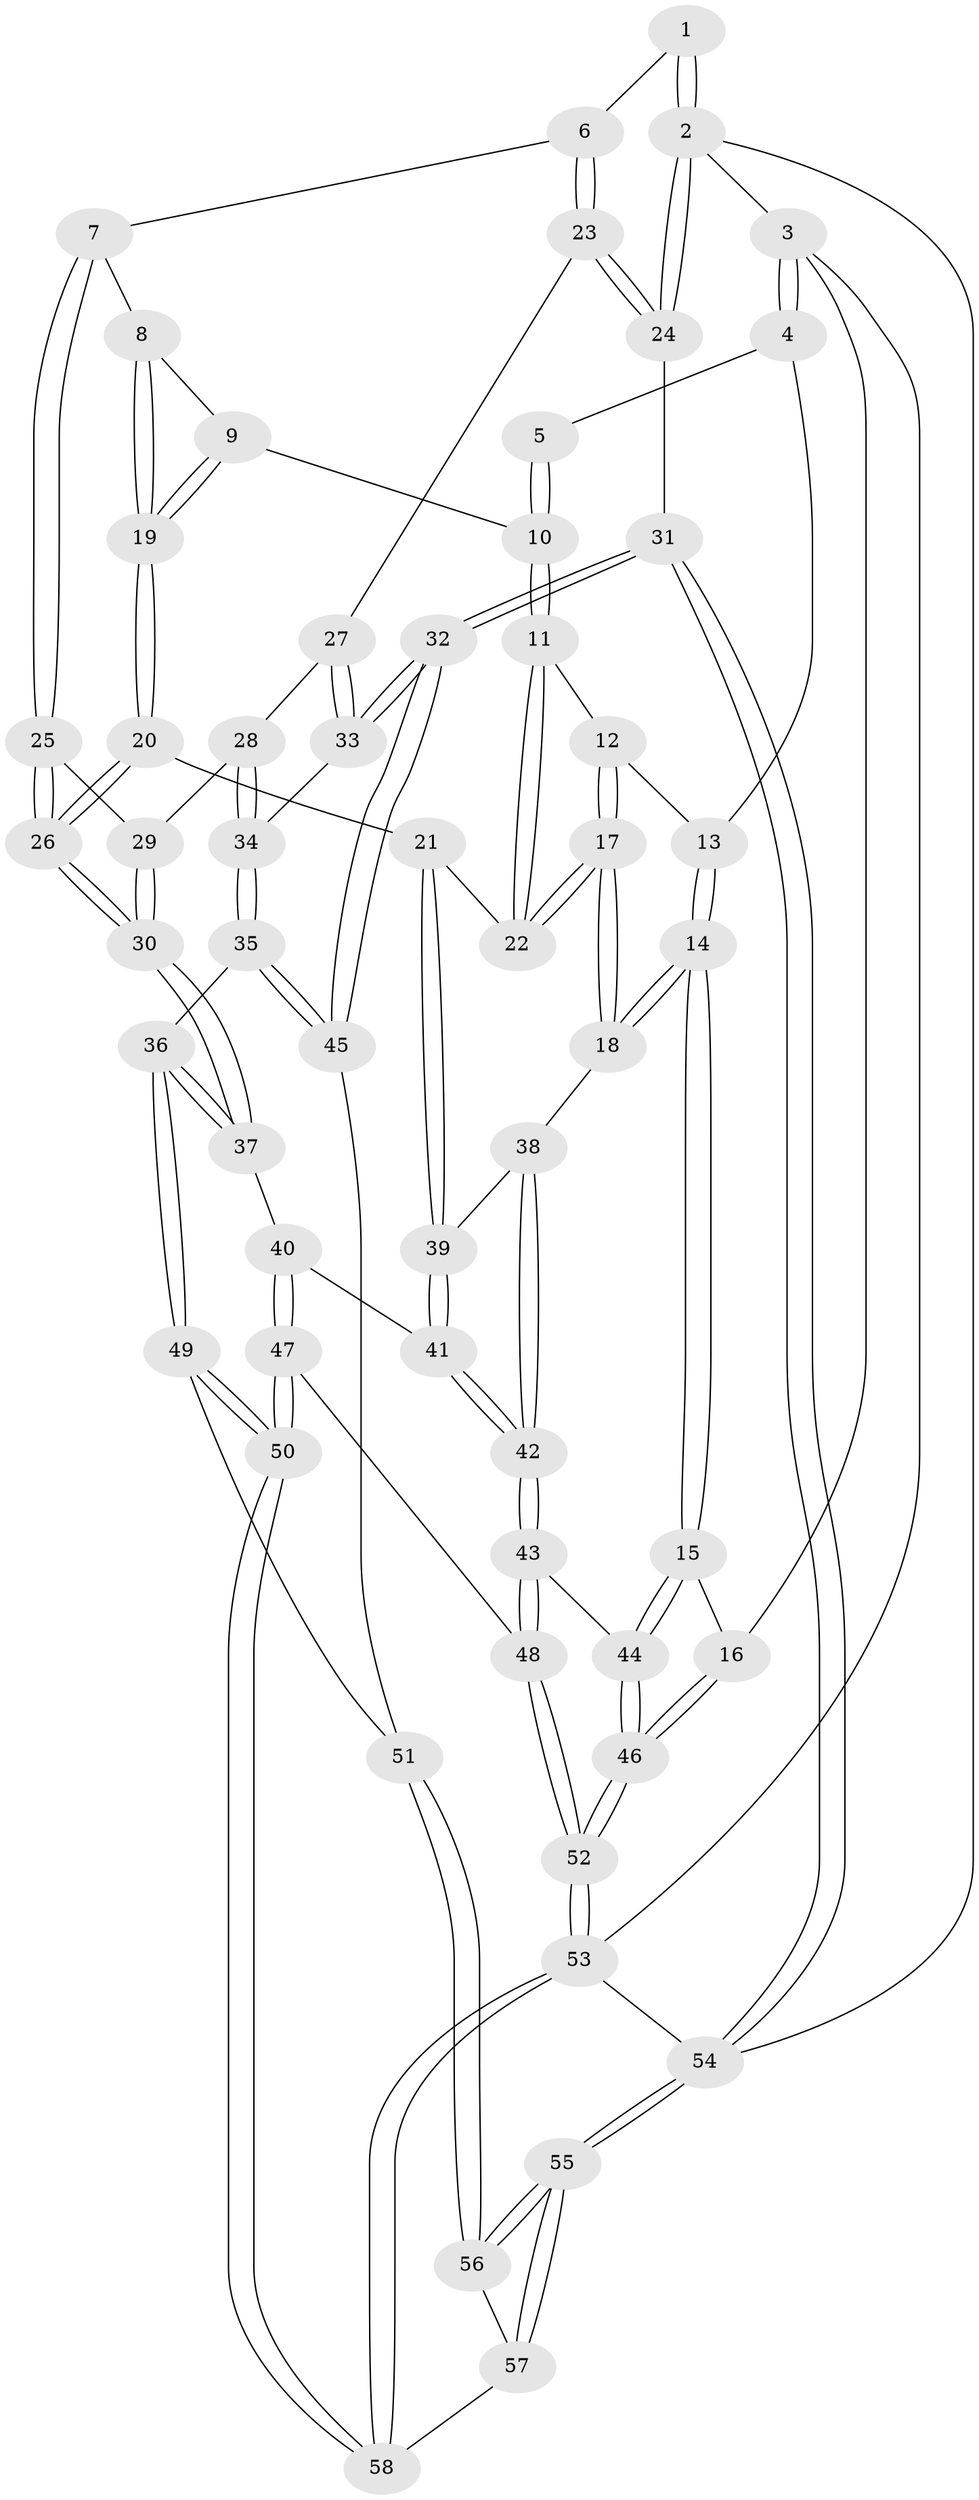 // Generated by graph-tools (version 1.1) at 2025/59/03/09/25 04:59:45]
// undirected, 58 vertices, 142 edges
graph export_dot {
graph [start="1"]
  node [color=gray90,style=filled];
  1 [pos="+0.7203203055476655+0"];
  2 [pos="+1+0"];
  3 [pos="+0+0"];
  4 [pos="+0.007044714868095426+0"];
  5 [pos="+0.4974258090363127+0"];
  6 [pos="+0.7584877173682661+0.15423149118253254"];
  7 [pos="+0.710978931559899+0.19111085335870878"];
  8 [pos="+0.6625602960943021+0.19760104497318487"];
  9 [pos="+0.4879102568455899+0.17968756724255636"];
  10 [pos="+0.44580647651276656+0.1698966489271698"];
  11 [pos="+0.4157696221282873+0.18538412049499178"];
  12 [pos="+0.29048957451287966+0.14582381708657094"];
  13 [pos="+0.13154415056084603+0"];
  14 [pos="+0.07118256007840684+0.36580007527808983"];
  15 [pos="+0+0.38746627576023535"];
  16 [pos="+0+0.3898674626127269"];
  17 [pos="+0.09536491154752447+0.35468786367814165"];
  18 [pos="+0.08030085664441443+0.3671265705234608"];
  19 [pos="+0.5462892861783686+0.3931375892484313"];
  20 [pos="+0.5365975890065839+0.42652676837174797"];
  21 [pos="+0.39785899397379937+0.4030224954556561"];
  22 [pos="+0.39810293192475643+0.27105199730189966"];
  23 [pos="+0.9738203504760562+0.2275404407861388"];
  24 [pos="+1+0.2259112563563179"];
  25 [pos="+0.7106136976055919+0.2658631425187105"];
  26 [pos="+0.5787522252367945+0.463815014233989"];
  27 [pos="+0.8554684054139784+0.413931083780381"];
  28 [pos="+0.7922284520458136+0.43660190684848815"];
  29 [pos="+0.7376450926036606+0.38540089992734616"];
  30 [pos="+0.5998925786191256+0.4967978066235706"];
  31 [pos="+1+0.6688120748019526"];
  32 [pos="+1+0.6708170581670818"];
  33 [pos="+0.9054378603464738+0.4822328864741218"];
  34 [pos="+0.7750483480427791+0.5158507322219494"];
  35 [pos="+0.758474855182843+0.566261705513121"];
  36 [pos="+0.6476194587944241+0.5979772187185248"];
  37 [pos="+0.6157859380574782+0.5674008353171722"];
  38 [pos="+0.09258385074402024+0.376383094706449"];
  39 [pos="+0.3874727819104949+0.4138689053312501"];
  40 [pos="+0.46767781287846566+0.5961967269614235"];
  41 [pos="+0.36084784335588904+0.5599457586368355"];
  42 [pos="+0.2562717604428344+0.6417006702863843"];
  43 [pos="+0.2531123604774456+0.6526329958400385"];
  44 [pos="+0.13767219992679597+0.6462766712789448"];
  45 [pos="+1+0.6847656359429305"];
  46 [pos="+0+0.6962016946182331"];
  47 [pos="+0.4623512246557795+0.9469176489041357"];
  48 [pos="+0.2626569250145758+0.7306564121069634"];
  49 [pos="+0.6401520267921371+0.8046783213431531"];
  50 [pos="+0.47684274536657867+0.9684959939475818"];
  51 [pos="+0.8471612789384224+0.8102001545829051"];
  52 [pos="+0+1"];
  53 [pos="+0+1"];
  54 [pos="+1+1"];
  55 [pos="+1+1"];
  56 [pos="+0.8575607058124918+0.9224900674344316"];
  57 [pos="+0.5499571549955768+1"];
  58 [pos="+0.4654932090316201+1"];
  1 -- 2;
  1 -- 2;
  1 -- 6;
  2 -- 3;
  2 -- 24;
  2 -- 24;
  2 -- 54;
  3 -- 4;
  3 -- 4;
  3 -- 16;
  3 -- 53;
  4 -- 5;
  4 -- 13;
  5 -- 10;
  5 -- 10;
  6 -- 7;
  6 -- 23;
  6 -- 23;
  7 -- 8;
  7 -- 25;
  7 -- 25;
  8 -- 9;
  8 -- 19;
  8 -- 19;
  9 -- 10;
  9 -- 19;
  9 -- 19;
  10 -- 11;
  10 -- 11;
  11 -- 12;
  11 -- 22;
  11 -- 22;
  12 -- 13;
  12 -- 17;
  12 -- 17;
  13 -- 14;
  13 -- 14;
  14 -- 15;
  14 -- 15;
  14 -- 18;
  14 -- 18;
  15 -- 16;
  15 -- 44;
  15 -- 44;
  16 -- 46;
  16 -- 46;
  17 -- 18;
  17 -- 18;
  17 -- 22;
  17 -- 22;
  18 -- 38;
  19 -- 20;
  19 -- 20;
  20 -- 21;
  20 -- 26;
  20 -- 26;
  21 -- 22;
  21 -- 39;
  21 -- 39;
  23 -- 24;
  23 -- 24;
  23 -- 27;
  24 -- 31;
  25 -- 26;
  25 -- 26;
  25 -- 29;
  26 -- 30;
  26 -- 30;
  27 -- 28;
  27 -- 33;
  27 -- 33;
  28 -- 29;
  28 -- 34;
  28 -- 34;
  29 -- 30;
  29 -- 30;
  30 -- 37;
  30 -- 37;
  31 -- 32;
  31 -- 32;
  31 -- 54;
  31 -- 54;
  32 -- 33;
  32 -- 33;
  32 -- 45;
  32 -- 45;
  33 -- 34;
  34 -- 35;
  34 -- 35;
  35 -- 36;
  35 -- 45;
  35 -- 45;
  36 -- 37;
  36 -- 37;
  36 -- 49;
  36 -- 49;
  37 -- 40;
  38 -- 39;
  38 -- 42;
  38 -- 42;
  39 -- 41;
  39 -- 41;
  40 -- 41;
  40 -- 47;
  40 -- 47;
  41 -- 42;
  41 -- 42;
  42 -- 43;
  42 -- 43;
  43 -- 44;
  43 -- 48;
  43 -- 48;
  44 -- 46;
  44 -- 46;
  45 -- 51;
  46 -- 52;
  46 -- 52;
  47 -- 48;
  47 -- 50;
  47 -- 50;
  48 -- 52;
  48 -- 52;
  49 -- 50;
  49 -- 50;
  49 -- 51;
  50 -- 58;
  50 -- 58;
  51 -- 56;
  51 -- 56;
  52 -- 53;
  52 -- 53;
  53 -- 58;
  53 -- 58;
  53 -- 54;
  54 -- 55;
  54 -- 55;
  55 -- 56;
  55 -- 56;
  55 -- 57;
  55 -- 57;
  56 -- 57;
  57 -- 58;
}
